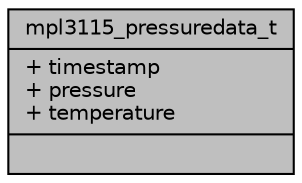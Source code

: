 digraph "mpl3115_pressuredata_t"
{
  edge [fontname="Helvetica",fontsize="10",labelfontname="Helvetica",labelfontsize="10"];
  node [fontname="Helvetica",fontsize="10",shape=record];
  Node1 [label="{mpl3115_pressuredata_t\n|+ timestamp\l+ pressure\l+ temperature\l|}",height=0.2,width=0.4,color="black", fillcolor="grey75", style="filled", fontcolor="black"];
}
